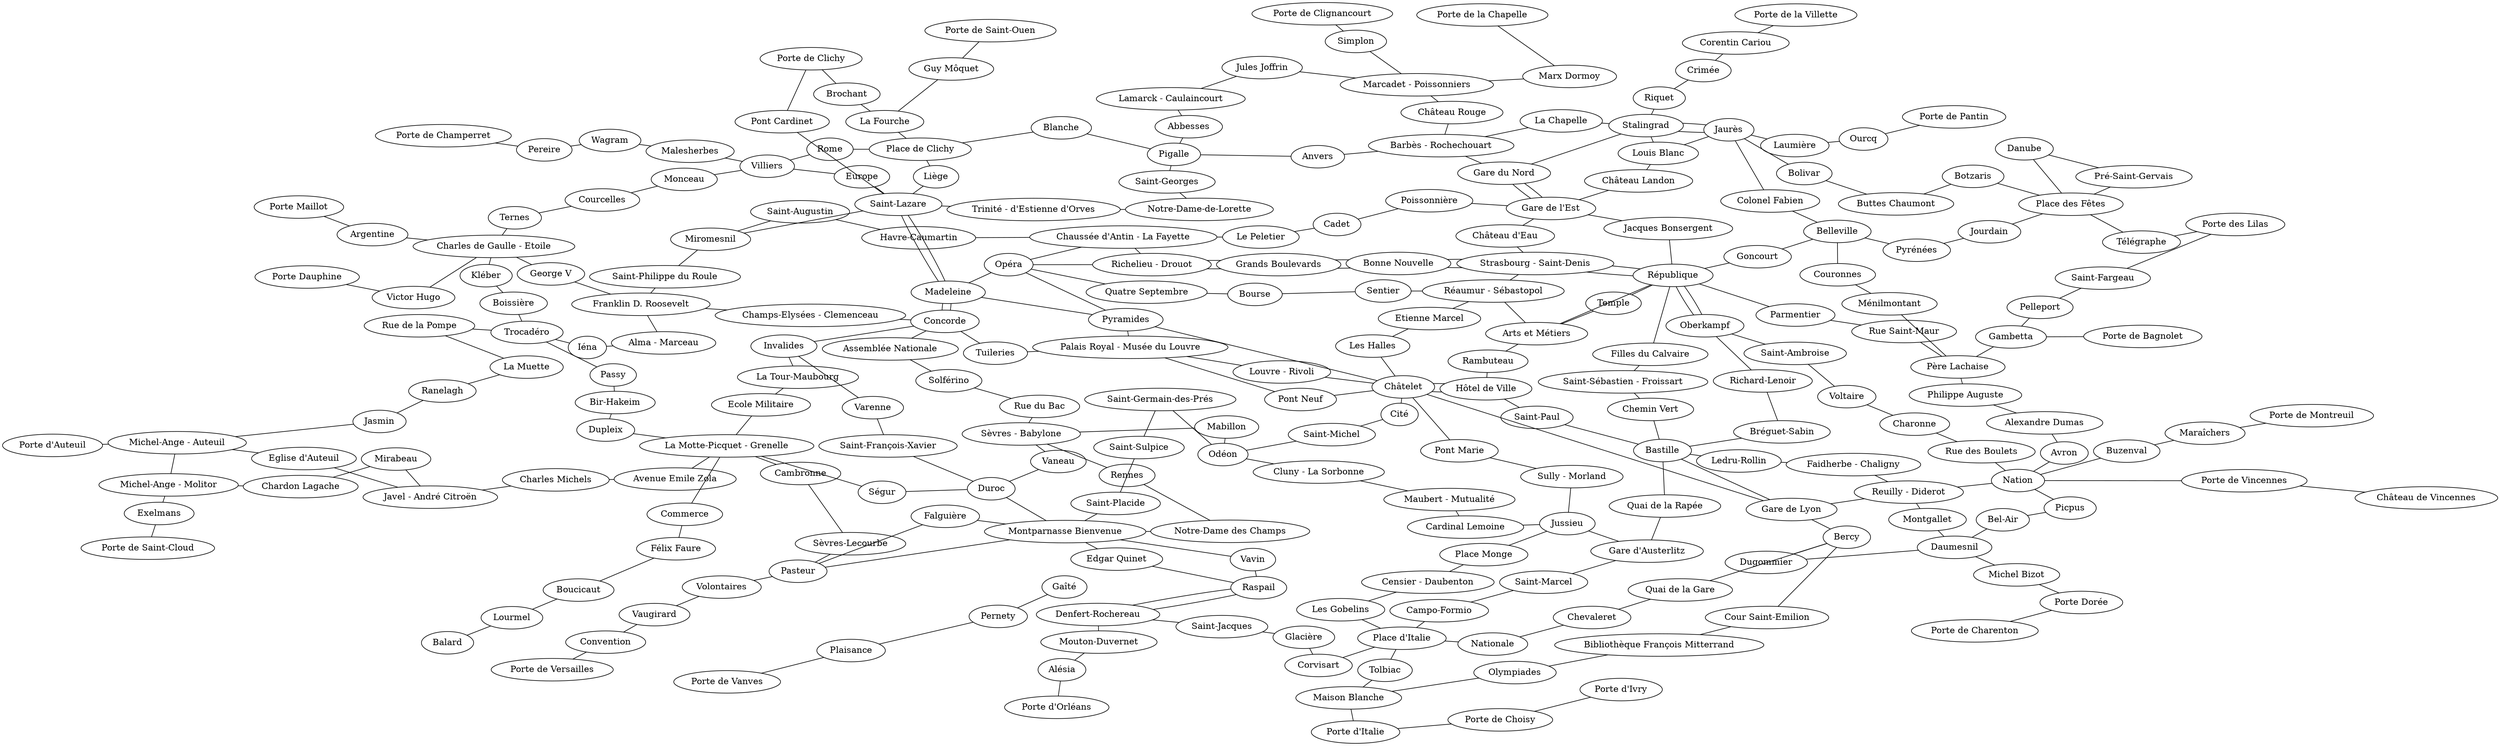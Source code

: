 graph G {
    layout=neato;
    overlap=false;
    "Porte Maillot" [pos="2.28258384736155,48.8781626526965!"];
    "Argentine" [pos="2.28943541854221,48.8756673756517!"];
    "Charles de Gaulle - Etoile" [pos="2.29581177523576,48.874994575223!"];
    "George V" [pos="2.30075978497892,48.872037763641!"];
    "Franklin D. Roosevelt" [pos="2.30948819233711,48.8687248870505!"];
    "Champs-Elysées - Clemenceau" [pos="2.31446450132278,48.8676562912457!"];
    "Concorde" [pos="2.32296144579826,48.8665579920016!"];
    "Tuileries" [pos="2.32967809471164,48.8644778383665!"];
    "Palais Royal - Musée du Louvre" [pos="2.33645436775425,48.862222264626!"];
    "Louvre - Rivoli" [pos="2.34096962328527,48.8608712117595!"];
    "Châtelet" [pos="2.34816099123458,48.8569534598372!"];
    "Hôtel de Ville" [pos="2.3520676701391,48.8573524042377!"];
    "Saint-Paul" [pos="2.36088525627519,48.8551874206563!"];
    "Bastille" [pos="2.36871896103409,48.8520542925495!"];
    "Gare de Lyon" [pos="2.3731565937892,48.8456832057876!"];
    "Reuilly - Diderot" [pos="2.38720107040939,48.8472129257497!"];
    "Nation" [pos="2.39584398872374,48.8480842890258!"];
    "Porte de Vincennes" [pos="2.4108049967015,48.8470077301404!"];
    "Château de Vincennes" [pos="2.44054009540611,48.8443175133653!"];
    "Porte Dauphine" [pos="2.27763271754527,48.8713967943003!"];
    "Victor Hugo" [pos="2.28582876591298,48.8699260814626!"];
    "Ternes" [pos="2.29811328861724,48.8782277299144!"];
    "Courcelles" [pos="2.30329436242521,48.8792652531651!"];
    "Monceau" [pos="2.3094129673747,48.8805687691788!"];
    "Villiers" [pos="2.31581509264638,48.8810731821276!"];
    "Rome" [pos="2.32135917382297,48.8823458178481!"];
    "Place de Clichy" [pos="2.32795832801022,48.8836690873247!"];
    "Blanche" [pos="2.33248437543436,48.8837663535292!"];
    "Pigalle" [pos="2.33721116470113,48.8820209311193!"];
    "Anvers" [pos="2.34415484033029,48.8828685678959!"];
    "Barbès - Rochechouart" [pos="2.3506070793551,48.8837760886089!"];
    "La Chapelle" [pos="2.3604041692741,48.8843864099048!"];
    "Stalingrad" [pos="2.36577437055817,48.8843205479219!"];
    "Jaurès" [pos="2.37143895998561,48.8830239124814!"];
    "Colonel Fabien" [pos="2.37046757479386,48.8776498075734!"];
    "Belleville" [pos="2.37673558655729,48.8722866011648!"];
    "Couronnes" [pos="2.38028898292719,48.8691933441843!"];
    "Ménilmontant" [pos="2.3834303882303,48.8663901391973!"];
    "Père Lachaise" [pos="2.38757989125445,48.8624498439893!"];
    "Philippe Auguste" [pos="2.39049759674529,48.8580894271876!"];
    "Alexandre Dumas" [pos="2.39471273375548,48.8562446774892!"];
    "Avron" [pos="2.3981875566594,48.851648542649!"];
    "Porte de Champerret" [pos="2.29211248215884,48.8856523921859!"];
    "Pereire" [pos="2.29768318601258,48.8848443217919!"];
    "Wagram" [pos="2.30467308758443,48.8838463897792!"];
    "Malesherbes" [pos="2.30948784696001,48.8828400216298!"];
    "Europe" [pos="2.32218591952051,48.8787531630967!"];
    "Saint-Lazare" [pos="2.32548839067261,48.8753813150599!"];
    "Havre-Caumartin" [pos="2.32765110341878,48.8736667509971!"];
    "Opéra" [pos="2.33104728671124,48.8714374280492!"];
    "Quatre Septembre" [pos="2.33631873559549,48.8696590964362!"];
    "Bourse" [pos="2.34066537071104,48.8687567967076!"];
    "Sentier" [pos="2.34755381593779,48.8673466033457!"];
    "Réaumur - Sébastopol" [pos="2.35205078710284,48.8663817558035!"];
    "Arts et Métiers" [pos="2.35650814364354,48.8652996116968!"];
    "Temple" [pos="2.36156123452636,48.8667566284863!"];
    "République" [pos="2.36330234078045,48.8675123568631!"];
    "Parmentier" [pos="2.3747477503599,48.8652523948625!"];
    "Rue Saint-Maur" [pos="2.38050775608986,48.8641177000146!"];
    "Gambetta" [pos="2.39853730570457,48.8650325635159!"];
    "Porte de Bagnolet" [pos="2.40875422118954,48.8645393719864!"];
    "Porte des Lilas" [pos="2.4070619733808,48.87656859808!"];
    "Saint-Fargeau" [pos="2.40449818316887,48.8718433712749!"];
    "Pelleport" [pos="2.40149679228792,48.8684648860667!"];
    "Porte de Clignancourt" [pos="2.34462409910279,48.8975256303301!"];
    "Simplon" [pos="2.34759605535164,48.8941244426855!"];
    "Marcadet - Poissonniers" [pos="2.34968154172248,48.8912804388966!"];
    "Château Rouge" [pos="2.34936580800484,48.8870788765196!"];
    "Gare du Nord" [pos="2.35680878820541,48.8795917064621!"];
    "Gare de l'Est" [pos="2.35806459441865,48.8761629935184!"];
    "Château d'Eau" [pos="2.35605174140158,48.8724469166474!"];
    "Strasbourg - Saint-Denis" [pos="2.35449161656383,48.8696235816895!"];
    "Etienne Marcel" [pos="2.34897619687911,48.8637030110762!"];
    "Les Halles" [pos="2.34612732517368,48.8625048393913!"];
    "Cité" [pos="2.34723223493191,48.8549338481585!"];
    "Saint-Michel" [pos="2.34399179903329,48.8535940766199!"];
    "Odéon" [pos="2.34069229106652,48.8520245535667!"];
    "Saint-Germain-des-Prés" [pos="2.33394781079819,48.8535745628742!"];
    "Saint-Sulpice" [pos="2.33061195308154,48.8512086266185!"];
    "Saint-Placide" [pos="2.32705481506631,48.8470066506411!"];
    "Montparnasse Bienvenue" [pos="2.323989185205,48.8438236103062!"];
    "Vavin" [pos="2.3288628540691,48.8420523223441!"];
    "Raspail" [pos="2.33046699371987,48.8391563585773!"];
    "Denfert-Rochereau" [pos="2.33201883521639,48.833948692744!"];
    "Mouton-Duvernet" [pos="2.32988764040842,48.8313375846232!"];
    "Alésia" [pos="2.32709323494845,48.8282010632709!"];
    "Porte d'Orléans" [pos="2.3254932653821,48.8234163501918!"];
    "Porte de Pantin" [pos="2.39212297232815,48.8884592103989!"];
    "Ourcq" [pos="2.38665201675988,48.886915952247!"];
    "Laumière" [pos="2.37939098935239,48.8851338471378!"];
    "Jacques Bonsergent" [pos="2.36102390204892,48.8706209253172!"];
    "Oberkampf" [pos="2.36815584539455,48.8647770975732!"];
    "Richard-Lenoir" [pos="2.37181363047695,48.8598769369206!"];
    "Bréguet-Sabin" [pos="2.37019466858975,48.8562440537382!"];
    "Quai de la Rapée" [pos="2.3658846507504,48.8464273245315!"];
    "Gare d'Austerlitz" [pos="2.36417731069183,48.8434054085772!"];
    "Saint-Marcel" [pos="2.36072185971764,48.8385124457356!"];
    "Campo-Formio" [pos="2.35874195669934,48.835542932801!"];
    "Place d'Italie" [pos="2.35550159148148,48.8309657123443!"];
    "Kléber" [pos="2.29314613724863,48.871489411987!"];
    "Boissière" [pos="2.29003283760744,48.8668483424692!"];
    "Trocadéro" [pos="2.28749279696644,48.8634876640714!"];
    "Passy" [pos="2.28583941888146,48.8575150886722!"];
    "Bir-Hakeim" [pos="2.2894007376346,48.8539253674278!"];
    "Dupleix" [pos="2.29366372673104,48.8504116248585!"];
    "La Motte-Picquet - Grenelle" [pos="2.29852572623663,48.8496308034842!"];
    "Cambronne" [pos="2.30294172833761,48.8475431112453!"];
    "Sèvres-Lecourbe" [pos="2.30952961043039,48.8456476817025!"];
    "Pasteur" [pos="2.31291468047394,48.842528386595!"];
    "Edgar Quinet" [pos="2.3252865779433,48.84090350075!"];
    "Saint-Jacques" [pos="2.33715437092501,48.8329160052708!"];
    "Glacière" [pos="2.3434382366787,48.8311159466681!"];
    "Corvisart" [pos="2.35061122592617,48.829860012364!"];
    "Nationale" [pos="2.36280417159351,48.8332352787279!"];
    "Chevaleret" [pos="2.36808128297274,48.8349630811609!"];
    "Quai de la Gare" [pos="2.37276624894817,48.8370742696613!"];
    "Bercy" [pos="2.37946307018526,48.8401760271736!"];
    "Dugommier" [pos="2.38959977007981,48.8390365273806!"];
    "Daumesnil" [pos="2.39614862848937,48.8394340071049!"];
    "Bel-Air" [pos="2.40086713199526,48.8414273312853!"];
    "Picpus" [pos="2.40127453882237,48.8451032465536!"];
    "Porte de la Villette" [pos="2.38586903314334,48.8978026914078!"];
    "Corentin Cariou" [pos="2.38229155716463,48.8946726591084!"];
    "Crimée" [pos="2.37693573698238,48.8908857579809!"];
    "Riquet" [pos="2.3736694647432,48.8881572611178!"];
    "Louis Blanc" [pos="2.36442486249368,48.881206210878!"];
    "Château Landon" [pos="2.36201793551061,48.8784414547844!"];
    "Poissonnière" [pos="2.34873975139007,48.8771648483022!"];
    "Cadet" [pos="2.34444630970227,48.8759632841275!"];
    "Le Peletier" [pos="2.34015055970637,48.8749594050929!"];
    "Chaussée d'Antin - La Fayette" [pos="2.3337385944087,48.8731342048266!"];
    "Pyramides" [pos="2.33462360600492,48.8657555264287!"];
    "Pont Neuf" [pos="2.34177674914854,48.8585463383202!"];
    "Pont Marie" [pos="2.3573766690444,48.8534598594796!"];
    "Sully - Morland" [pos="2.36185316969725,48.8512714074456!"];
    "Jussieu" [pos="2.35493167182323,48.8461978906888!"];
    "Place Monge" [pos="2.35215486857877,48.8426663846946!"];
    "Censier - Daubenton" [pos="2.3516265726055,48.8402262475657!"];
    "Les Gobelins" [pos="2.35241680189827,48.8358416213962!"];
    "Tolbiac" [pos="2.35731843921319,48.8261368608053!"];
    "Maison Blanche" [pos="2.35841294615594,48.8221495051266!"];
    "Porte d'Italie" [pos="2.35952973310717,48.8191065956103!"];
    "Porte de Choisy" [pos="2.36467859404946,48.8200559281997!"];
    "Porte d'Ivry" [pos="2.36951125431949,48.8214890346144!"];
    "Bolivar" [pos="2.37412487118754,48.8807896620271!"];
    "Buttes Chaumont" [pos="2.38156984208801,48.8784990874506!"];
    "Botzaris" [pos="2.38890095131574,48.8795349903204!"];
    "Place des Fêtes" [pos="2.3931393703605,48.8767236610252!"];
    "Pré-Saint-Gervais" [pos="2.39858077069353,48.8801595797163!"];
    "Danube" [pos="2.39322847122749,48.8819492139726!"];
    "Balard" [pos="2.2783626618092,48.8366678938828!"];
    "Lourmel" [pos="2.28224195985507,48.8386608627116!"];
    "Boucicaut" [pos="2.28791843112456,48.841024160045!"];
    "Félix Faure" [pos="2.29184722036797,48.8426843338484!"];
    "Commerce" [pos="2.29379684219286,48.8446115114202!"];
    "Ecole Militaire" [pos="2.30634568382008,48.8549196596389!"];
    "La Tour-Maubourg" [pos="2.31047353593698,48.8577270225864!"];
    "Invalides" [pos="2.31463266044452,48.861092010433!"];
    "Madeleine" [pos="2.32581004879328,48.8705446757682!"];
    "Richelieu - Drouot" [pos="2.33859122153854,48.8721358693699!"];
    "Grands Boulevards" [pos="2.34320726640509,48.8715047688147!"];
    "Bonne Nouvelle" [pos="2.34848136571839,48.8705712985549!"];
    "Filles du Calvaire" [pos="2.3667452977427,48.8630698825026!"];
    "Saint-Sébastien - Froissart" [pos="2.36726153971727,48.8609681448082!"];
    "Chemin Vert" [pos="2.36809508538599,48.8570873668721!"];
    "Ledru-Rollin" [pos="2.37614122331859,48.8513377658502!"];
    "Faidherbe - Chaligny" [pos="2.38402856638311,48.8501105431855!"];
    "Montgallet" [pos="2.39040001363536,48.8440050747607!"];
    "Michel Bizot" [pos="2.402366739988,48.8370774300875!"];
    "Porte Dorée" [pos="2.40587391298756,48.8350173731456!"];
    "Porte de Charenton" [pos="2.40251187285007,48.8334492219311!"];
    "Porte de Saint-Cloud" [pos="2.25704619292215,48.8379584046712!"];
    "Exelmans" [pos="2.25980084514434,48.8425802753283!"];
    "Michel-Ange - Molitor" [pos="2.2615119169052,48.844911226615!"];
    "Michel-Ange - Auteuil" [pos="2.26398952533333,48.8479753532281!"];
    "Jasmin" [pos="2.26793329164707,48.8524334177774!"];
    "Ranelagh" [pos="2.26994815793463,48.8555035574475!"];
    "La Muette" [pos="2.27409624466972,48.8580919659505!"];
    "Rue de la Pompe" [pos="2.27788589795906,48.8639517079318!"];
    "Iéna" [pos="2.29386422568227,48.8647800213093!"];
    "Alma - Marceau" [pos="2.30110435239267,48.8646471469577!"];
    "Saint-Philippe du Roule" [pos="2.31013720568782,48.8721551301294!"];
    "Miromesnil" [pos="2.31601069312102,48.8734479148472!"];
    "Saint-Augustin" [pos="2.3210135978086,48.8745466119868!"];
    "Saint-Ambroise" [pos="2.37388053821155,48.861416656961!"];
    "Voltaire" [pos="2.3800316941488,48.8576624334379!"];
    "Charonne" [pos="2.38478239644889,48.8549394425003!"];
    "Rue des Boulets" [pos="2.38910470503224,48.8522140723837!"];
    "Buzenval" [pos="2.40117076936841,48.8517624388841!"];
    "Maraîchers" [pos="2.40603854479805,48.8527310195318!"];
    "Porte de Montreuil" [pos="2.41071815402749,48.8534826302583!"];
    "Cardinal Lemoine" [pos="2.35132800167318,48.8467000343149!"];
    "Maubert - Mutualité" [pos="2.34828041316949,48.8501954651213!"];
    "Cluny - La Sorbonne" [pos="2.34489630121208,48.8510268759263!"];
    "Mabillon" [pos="2.33514281934647,48.8528437373513!"];
    "Sèvres - Babylone" [pos="2.32685966312174,48.8515653054432!"];
    "Vaneau" [pos="2.32135124235473,48.8488945691107!"];
    "Duroc" [pos="2.31652121945652,48.8470098926637!"];
    "Ségur" [pos="2.30713784940338,48.8471672690468!"];
    "Avenue Emile Zola" [pos="2.29501899714355,48.8470380127569!"];
    "Charles Michels" [pos="2.28562101336672,48.8466045314492!"];
    "Javel - André Citroën" [pos="2.27800949652736,48.846181105275!"];
    "Eglise d'Auteuil" [pos="2.26911138902189,48.8471433605089!"];
    "Porte d'Auteuil" [pos="2.25828074459554,48.847904122681!"];
    "Chardon Lagache" [pos="2.26690547594029,48.8450882982306!"];
    "Mirabeau" [pos="2.27306412637283,48.8470775063978!"];
    "Rambuteau" [pos="2.35327394859477,48.8611901560022!"];
    "Goncourt" [pos="2.3707644347484,48.8700070168905!"];
    "Pyrénées" [pos="2.38520291556953,48.8738187892325!"];
    "Jourdain" [pos="2.3893253789101,48.8752473476934!"];
    "Place des Fêtes" [pos="2.3931393703605,48.8767236610252!"];
    "Télégraphe" [pos="2.39864808996059,48.8755103832327!"];
    "Porte de la Chapelle" [pos="2.35924854231036,48.8974024217225!"];
    "Marx Dormoy" [pos="2.35980847808402,48.8905795776193!"];
    "Jules Joffrin" [pos="2.34432002938048,48.892492267254!"];
    "Lamarck - Caulaincourt" [pos="2.33858382438319,48.8896818090189!"];
    "Abbesses" [pos="2.33839463522091,48.8843927170434!"];
    "Saint-Georges" [pos="2.33757064037967,48.8784165939537!"];
    "Notre-Dame-de-Lorette" [pos="2.33787361922264,48.8760350303326!"];
    "Trinité - d'Estienne d'Orves" [pos="2.33304917241824,48.8763365063593!"];
    "Assemblée Nationale" [pos="2.32057583664755,48.8610719385779!"];
    "Solférino" [pos="2.32307596425154,48.8585319487804!"];
    "Rue du Bac" [pos="2.32569989845241,48.8558846775373!"];
    "Rennes" [pos="2.32778718478739,48.8483328280924!"];
    "Notre-Dame des Champs" [pos="2.32869580549871,48.8450777446896!"];
    "Falguière" [pos="2.31755123561703,48.8443176825861!"];
    "Volontaires" [pos="2.30798338057685,48.8414117274667!"];
    "Vaugirard" [pos="2.30107451565455,48.8394379171286!"];
    "Convention" [pos="2.29639138648092,48.8371350528567!"];
    "Porte de Versailles" [pos="2.28774170914233,48.8325195315652!"];
    "Porte de Vanves" [pos="2.30533238665747,48.8276134630559!"];
    "Plaisance" [pos="2.31386048934431,48.8317503621191!"];
    "Pernety" [pos="2.3183937066147,48.8340786788266!"];
    "Gaîté" [pos="2.32235399677881,48.8385260840742!"];
    "Saint-François-Xavier" [pos="2.31428594618056,48.8512915499903!"];
    "Varenne" [pos="2.31511393050966,48.8566249817984!"];
    "Liège" [pos="2.32685267123976,48.8795349364277!"];
    "La Fourche" [pos="2.32571411716613,48.887433655789!"];
    "Guy Môquet" [pos="2.32748325862612,48.8930014410137!"];
    "Porte de Saint-Ouen" [pos="2.32904834074465,48.8974978363796!"];
    "Brochant" [pos="2.31990481720936,48.8906518702421!"];
    "Porte de Clichy" [pos="2.31320835075881,48.8944312870695!"];
    "Pont Cardinet" [pos="2.31536814050515,48.888103402695!"];
    "Cour Saint-Emilion" [pos="2.38661785021406,48.8333193028951!"];
    "Bibliothèque François Mitterrand" [pos="2.3764873711683,48.8299257649806!"];
    "Olympiades" [pos="2.36692312153081,48.827123440481!"];
    "Porte Maillot" -- "Argentine";
    "Argentine" -- "Charles de Gaulle - Etoile";
    "Charles de Gaulle - Etoile" -- "George V";
    "George V" -- "Franklin D. Roosevelt";
    "Franklin D. Roosevelt" -- "Champs-Elysées - Clemenceau";
    "Champs-Elysées - Clemenceau" -- "Concorde";
    "Concorde" -- "Tuileries";
    "Tuileries" -- "Palais Royal - Musée du Louvre";
    "Palais Royal - Musée du Louvre" -- "Louvre - Rivoli";
    "Louvre - Rivoli" -- "Châtelet";
    "Châtelet" -- "Hôtel de Ville";
    "Hôtel de Ville" -- "Saint-Paul";
    "Saint-Paul" -- "Bastille";
    "Bastille" -- "Gare de Lyon";
    "Gare de Lyon" -- "Reuilly - Diderot";
    "Reuilly - Diderot" -- "Nation";
    "Nation" -- "Porte de Vincennes";
    "Porte de Vincennes" -- "Château de Vincennes";
    "Porte Dauphine" -- "Victor Hugo";
    "Victor Hugo" -- "Charles de Gaulle - Etoile";
    "Charles de Gaulle - Etoile" -- "Ternes";
    "Ternes" -- "Courcelles";
    "Courcelles" -- "Monceau";
    "Monceau" -- "Villiers";
    "Villiers" -- "Rome";
    "Rome" -- "Place de Clichy";
    "Place de Clichy" -- "Blanche";
    "Blanche" -- "Pigalle";
    "Pigalle" -- "Anvers";
    "Anvers" -- "Barbès - Rochechouart";
    "Barbès - Rochechouart" -- "La Chapelle";
    "La Chapelle" -- "Stalingrad";
    "Stalingrad" -- "Jaurès";
    "Jaurès" -- "Colonel Fabien";
    "Colonel Fabien" -- "Belleville";
    "Belleville" -- "Couronnes";
    "Couronnes" -- "Ménilmontant";
    "Ménilmontant" -- "Père Lachaise";
    "Père Lachaise" -- "Philippe Auguste";
    "Philippe Auguste" -- "Alexandre Dumas";
    "Alexandre Dumas" -- "Avron";
    "Avron" -- "Nation";
    "Porte de Champerret" -- "Pereire";
    "Pereire" -- "Wagram";
    "Wagram" -- "Malesherbes";
    "Malesherbes" -- "Villiers";
    "Villiers" -- "Europe";
    "Europe" -- "Saint-Lazare";
    "Opéra" -- "Quatre Septembre";
    "Quatre Septembre" -- "Bourse";
    "Bourse" -- "Sentier";
    "Sentier" -- "Réaumur - Sébastopol";
    "Réaumur - Sébastopol" -- "Arts et Métiers";
    "Arts et Métiers" -- "Temple";
    "Temple" -- "République";
    "République" -- "Parmentier";
    "Parmentier" -- "Rue Saint-Maur";
    "Rue Saint-Maur" -- "Père Lachaise";
    "Père Lachaise" -- "Gambetta";
    "Gambetta" -- "Porte de Bagnolet";
    "Porte de Clignancourt" -- "Simplon";
    "Simplon" -- "Marcadet - Poissonniers";
    "Marcadet - Poissonniers" -- "Château Rouge";
    "Château Rouge" -- "Barbès - Rochechouart";
    "Barbès - Rochechouart" -- "Gare du Nord";
    "Gare du Nord" -- "Gare de l'Est";
    "Gare de l'Est" -- "Château d'Eau";
    "Château d'Eau" -- "Strasbourg - Saint-Denis";
    "Strasbourg - Saint-Denis" -- "Réaumur - Sébastopol";
    "Réaumur - Sébastopol" -- "Etienne Marcel";
    "Etienne Marcel" -- "Les Halles";
    "Les Halles" -- "Châtelet";
    "Châtelet" -- "Cité";
    "Cité" -- "Saint-Michel";
    "Saint-Michel" -- "Odéon";
    "Odéon" -- "Saint-Germain-des-Prés";
    "Saint-Germain-des-Prés" -- "Saint-Sulpice";
    "Saint-Sulpice" -- "Saint-Placide";
    "Saint-Placide" -- "Montparnasse Bienvenue";
    "Montparnasse Bienvenue" -- "Vavin";
    "Vavin" -- "Raspail";
    "Raspail" -- "Denfert-Rochereau";
    "Denfert-Rochereau" -- "Mouton-Duvernet";
    "Mouton-Duvernet" -- "Alésia";
    "Alésia" -- "Porte d'Orléans";
    "Porte de Pantin" -- "Ourcq";
    "Ourcq" -- "Laumière";
    "Laumière" -- "Jaurès";
    "Jaurès" -- "Stalingrad";
    "Stalingrad" -- "Gare du Nord";
    "Gare du Nord" -- "Gare de l'Est";
    "Gare de l'Est" -- "Jacques Bonsergent";
    "Jacques Bonsergent" -- "République";
    "République" -- "Oberkampf";
    "Oberkampf" -- "Richard-Lenoir";
    "Richard-Lenoir" -- "Bréguet-Sabin";
    "Bréguet-Sabin" -- "Bastille";
    "Bastille" -- "Quai de la Rapée";
    "Quai de la Rapée" -- "Gare d'Austerlitz";
    "Gare d'Austerlitz" -- "Saint-Marcel";
    "Saint-Marcel" -- "Campo-Formio";
    "Campo-Formio" -- "Place d'Italie";
    "Gambetta" -- "Pelleport";
    "Pelleport" -- "Saint-Fargeau";
    "Saint-Fargeau" -- "Porte des Lilas";
    "Charles de Gaulle - Etoile" -- "Kléber";
    "Kléber" -- "Boissière";
    "Boissière" -- "Trocadéro";
    "Trocadéro" -- "Passy";
    "Passy" -- "Bir-Hakeim";
    "Bir-Hakeim" -- "Dupleix";
    "Dupleix" -- "La Motte-Picquet - Grenelle";
    "La Motte-Picquet - Grenelle" -- "Cambronne";
    "Cambronne" -- "Sèvres-Lecourbe";
    "Sèvres-Lecourbe" -- "Pasteur";
    "Pasteur" -- "Montparnasse Bienvenue";
    "Montparnasse Bienvenue" -- "Edgar Quinet";
    "Edgar Quinet" -- "Raspail";
    "Raspail" -- "Denfert-Rochereau";
    "Denfert-Rochereau" -- "Saint-Jacques";
    "Saint-Jacques" -- "Glacière";
    "Glacière" -- "Corvisart";
    "Corvisart" -- "Place d'Italie";
    "Place d'Italie" -- "Nationale";
    "Nationale" -- "Chevaleret";
    "Chevaleret" -- "Quai de la Gare";
    "Quai de la Gare" -- "Bercy";
    "Bercy" -- "Dugommier";
    "Dugommier" -- "Daumesnil";
    "Daumesnil" -- "Bel-Air";
    "Bel-Air" -- "Picpus";
    "Picpus" -- "Nation";
    "Porte de la Villette" -- "Corentin Cariou";
    "Corentin Cariou" -- "Crimée";
    "Crimée" -- "Riquet";
    "Riquet" -- "Stalingrad";
    "Stalingrad" -- "Louis Blanc";
    "Louis Blanc" -- "Château Landon";
    "Château Landon" -- "Gare de l'Est";
    "Gare de l'Est" -- "Poissonnière";
    "Poissonnière" -- "Cadet";
    "Cadet" -- "Le Peletier";
    "Le Peletier" -- "Chaussée d'Antin - La Fayette";
    "Chaussée d'Antin - La Fayette" -- "Opéra";
    "Opéra" -- "Pyramides";
    "Pyramides" -- "Palais Royal - Musée du Louvre";
    "Palais Royal - Musée du Louvre" -- "Pont Neuf";
    "Pont Neuf" -- "Châtelet";
    "Châtelet" -- "Pont Marie";
    "Pont Marie" -- "Sully - Morland";
    "Sully - Morland" -- "Jussieu";
    "Jussieu" -- "Place Monge";
    "Place Monge" -- "Censier - Daubenton";
    "Censier - Daubenton" -- "Les Gobelins";
    "Les Gobelins" -- "Place d'Italie";
    "Place d'Italie" -- "Tolbiac";
    "Tolbiac" -- "Maison Blanche";
    "Maison Blanche" -- "Porte d'Italie";
    "Porte d'Italie" -- "Porte de Choisy";
    "Porte de Choisy" -- "Porte d'Ivry";
    "Louis Blanc" -- "Jaurès";
    "Jaurès" -- "Bolivar";
    "Bolivar" -- "Buttes Chaumont";
    "Buttes Chaumont" -- "Botzaris";
    "Danube" -- "Place des Fêtes";
    "Botzaris" -- "Place des Fêtes";
    "Pré-Saint-Gervais" -- "Danube";
    "Place des Fêtes" -- "Pré-Saint-Gervais";
    "Balard" -- "Lourmel";
    "Lourmel" -- "Boucicaut";
    "Boucicaut" -- "Félix Faure";
    "Félix Faure" -- "Commerce";
    "Commerce" -- "La Motte-Picquet - Grenelle";
    "La Motte-Picquet - Grenelle" -- "Ecole Militaire";
    "Ecole Militaire" -- "La Tour-Maubourg";
    "La Tour-Maubourg" -- "Invalides";
    "Invalides" -- "Concorde";
    "Concorde" -- "Madeleine";
    "Madeleine" -- "Opéra";
    "Opéra" -- "Richelieu - Drouot";
    "Richelieu - Drouot" -- "Grands Boulevards";
    "Grands Boulevards" -- "Bonne Nouvelle";
    "Bonne Nouvelle" -- "Strasbourg - Saint-Denis";
    "Strasbourg - Saint-Denis" -- "République";
    "République" -- "Filles du Calvaire";
    "Filles du Calvaire" -- "Saint-Sébastien - Froissart";
    "Saint-Sébastien - Froissart" -- "Chemin Vert";
    "Chemin Vert" -- "Bastille";
    "Bastille" -- "Ledru-Rollin";
    "Ledru-Rollin" -- "Faidherbe - Chaligny";
    "Faidherbe - Chaligny" -- "Reuilly - Diderot";
    "Reuilly - Diderot" -- "Montgallet";
    "Montgallet" -- "Daumesnil";
    "Daumesnil" -- "Michel Bizot";
    "Michel Bizot" -- "Porte Dorée";
    "Porte Dorée" -- "Porte de Charenton";
    "Porte de Saint-Cloud" -- "Exelmans";
    "Exelmans" -- "Michel-Ange - Molitor";
    "Michel-Ange - Molitor" -- "Michel-Ange - Auteuil";
    "Michel-Ange - Auteuil" -- "Jasmin";
    "Jasmin" -- "Ranelagh";
    "Ranelagh" -- "La Muette";
    "La Muette" -- "Rue de la Pompe";
    "Rue de la Pompe" -- "Trocadéro";
    "Trocadéro" -- "Iéna";
    "Iéna" -- "Alma - Marceau";
    "Alma - Marceau" -- "Franklin D. Roosevelt";
    "Franklin D. Roosevelt" -- "Saint-Philippe du Roule";
    "Saint-Philippe du Roule" -- "Miromesnil";
    "Miromesnil" -- "Saint-Augustin";
    "Saint-Augustin" -- "Havre-Caumartin";
    "Havre-Caumartin" -- "Chaussée d'Antin - La Fayette";
    "Chaussée d'Antin - La Fayette" -- "Richelieu - Drouot";
    "Richelieu - Drouot" -- "Grands Boulevards";
    "Grands Boulevards" -- "Bonne Nouvelle";
    "Bonne Nouvelle" -- "Strasbourg - Saint-Denis";
    "Strasbourg - Saint-Denis" -- "République";
    "République" -- "Oberkampf";
    "Oberkampf" -- "Saint-Ambroise";
    "Saint-Ambroise" -- "Voltaire";
    "Voltaire" -- "Charonne";
    "Charonne" -- "Rue des Boulets";
    "Rue des Boulets" -- "Nation";
    "Nation" -- "Buzenval";
    "Buzenval" -- "Maraîchers";
    "Maraîchers" -- "Porte de Montreuil";
    "Michel-Ange - Auteuil" -- "Porte d'Auteuil";
    "Michel-Ange - Molitor" -- "Chardon Lagache";
    "Chardon Lagache" -- "Mirabeau";
    "Javel - André Citroën" -- "Eglise d'Auteuil";
    "Eglise d'Auteuil" -- "Michel-Ange - Auteuil";
    "Mirabeau" -- "Javel - André Citroën";
    "Javel - André Citroën" -- "Charles Michels";
    "Charles Michels" -- "Avenue Emile Zola";
    "Avenue Emile Zola" -- "La Motte-Picquet - Grenelle";
    "La Motte-Picquet - Grenelle" -- "Ségur";
    "Ségur" -- "Duroc";
    "Duroc" -- "Vaneau";
    "Vaneau" -- "Sèvres - Babylone";
    "Sèvres - Babylone" -- "Mabillon";
    "Mabillon" -- "Odéon";
    "Odéon" -- "Cluny - La Sorbonne";
    "Cluny - La Sorbonne" -- "Maubert - Mutualité";
    "Maubert - Mutualité" -- "Cardinal Lemoine";
    "Cardinal Lemoine" -- "Jussieu";
    "Jussieu" -- "Gare d'Austerlitz";
    "Châtelet" -- "Hôtel de Ville";
    "Hôtel de Ville" -- "Rambuteau";
    "Rambuteau" -- "Arts et Métiers";
    "Arts et Métiers" -- "République";
    "République" -- "Goncourt";
    "Goncourt" -- "Belleville";
    "Belleville" -- "Pyrénées";
    "Pyrénées" -- "Jourdain";
    "Jourdain" -- "Place des Fêtes";
    "Place des Fêtes" -- "Télégraphe";
    "Télégraphe" -- "Porte des Lilas";
    "Porte de la Chapelle" -- "Marx Dormoy";
    "Marx Dormoy" -- "Marcadet - Poissonniers";
    "Marcadet - Poissonniers" -- "Jules Joffrin";
    "Jules Joffrin" -- "Lamarck - Caulaincourt";
    "Lamarck - Caulaincourt" -- "Abbesses";
    "Abbesses" -- "Pigalle";
    "Pigalle" -- "Saint-Georges";
    "Saint-Georges" -- "Notre-Dame-de-Lorette";
    "Notre-Dame-de-Lorette" -- "Trinité - d'Estienne d'Orves";
    "Trinité - d'Estienne d'Orves" -- "Saint-Lazare";
    "Saint-Lazare" -- "Madeleine";
    "Madeleine" -- "Concorde";
    "Concorde" -- "Assemblée Nationale";
    "Assemblée Nationale" -- "Solférino";
    "Solférino" -- "Rue du Bac";
    "Rue du Bac" -- "Sèvres - Babylone";
    "Sèvres - Babylone" -- "Rennes";
    "Rennes" -- "Notre-Dame des Champs";
    "Notre-Dame des Champs" -- "Montparnasse Bienvenue";
    "Montparnasse Bienvenue" -- "Falguière";
    "Falguière" -- "Pasteur";
    "Pasteur" -- "Volontaires";
    "Volontaires" -- "Vaugirard";
    "Vaugirard" -- "Convention";
    "Convention" -- "Porte de Versailles";
    "Porte de Saint-Ouen" -- "Guy Môquet";
    "Guy Môquet" -- "La Fourche";
    "La Fourche" -- "Place de Clichy";
    "Place de Clichy" -- "Liège";
    "Liège" -- "Saint-Lazare";
    "Saint-Lazare" -- "Miromesnil";
    "Invalides" -- "Varenne";
    "Varenne" -- "Saint-François-Xavier";
    "Saint-François-Xavier" -- "Duroc";
    "Duroc" -- "Montparnasse Bienvenue";
    "Gaîté" -- "Pernety";
    "Pernety" -- "Plaisance";
    "Plaisance" -- "Porte de Vanves";
    "Brochant" -- "La Fourche";
    "Porte de Clichy" -- "Brochant";
    "Porte de Clichy" -- "Pont Cardinet";
    "Pont Cardinet" -- "Saint-Lazare";
    "Saint-Lazare" -- "Madeleine";
    "Madeleine" -- "Pyramides";
    "Pyramides" -- "Châtelet";
    "Châtelet" -- "Gare de Lyon";
    "Gare de Lyon" -- "Bercy";
    "Bercy" -- "Cour Saint-Emilion";
    "Cour Saint-Emilion" -- "Bibliothèque François Mitterrand";
    "Bibliothèque François Mitterrand" -- "Olympiades";
    "Olympiades" -- "Maison Blanche";
}
